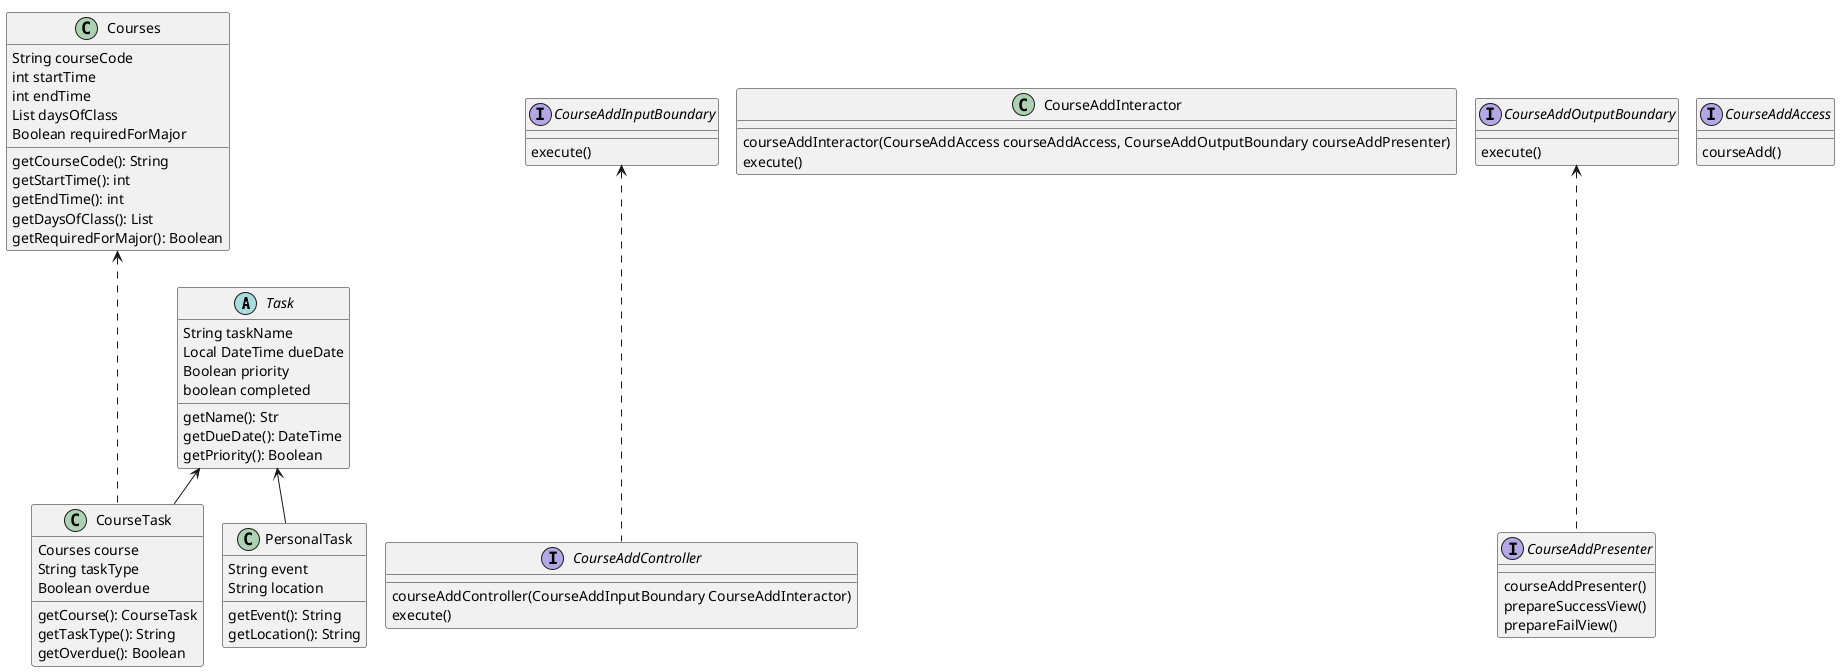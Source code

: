 @startuml
!pragma layout smetana
'https://plantuml.com/class-diagram

Abstract Class Task {
String taskName
Local DateTime dueDate
Boolean priority
boolean completed

getName(): Str
getDueDate(): DateTime
getPriority(): Boolean
}

Class CourseTask{
Courses course
String taskType
Boolean overdue

getCourse(): CourseTask
getTaskType(): String
getOverdue(): Boolean
}

Class PersonalTask{
String event
String location

getEvent(): String
getLocation(): String

}

Class Courses{
String courseCode
int startTime
int endTime
List daysOfClass
Boolean requiredForMajor

getCourseCode(): String
getStartTime(): int
getEndTime(): int
getDaysOfClass(): List
getRequiredForMajor(): Boolean
}




interface CourseAddController{
courseAddController(CourseAddInputBoundary CourseAddInteractor)
execute()
}

interface CourseAddInputBoundary{
execute()
}


Class CourseAddInteractor{
courseAddInteractor(CourseAddAccess courseAddAccess, CourseAddOutputBoundary courseAddPresenter)
execute()
}

interface CourseAddPresenter{
courseAddPresenter()
prepareSuccessView()
prepareFailView()
}

interface CourseAddOutputBoundary{
execute()
}

interface CourseAddAccess{
courseAdd()
}



Task <-- CourseTask
Task <-- PersonalTask
Courses <-.- CourseTask
CourseAddOutputBoundary <-.- CourseAddPresenter
CourseAddInputBoundary <-.- CourseAddController



@enduml